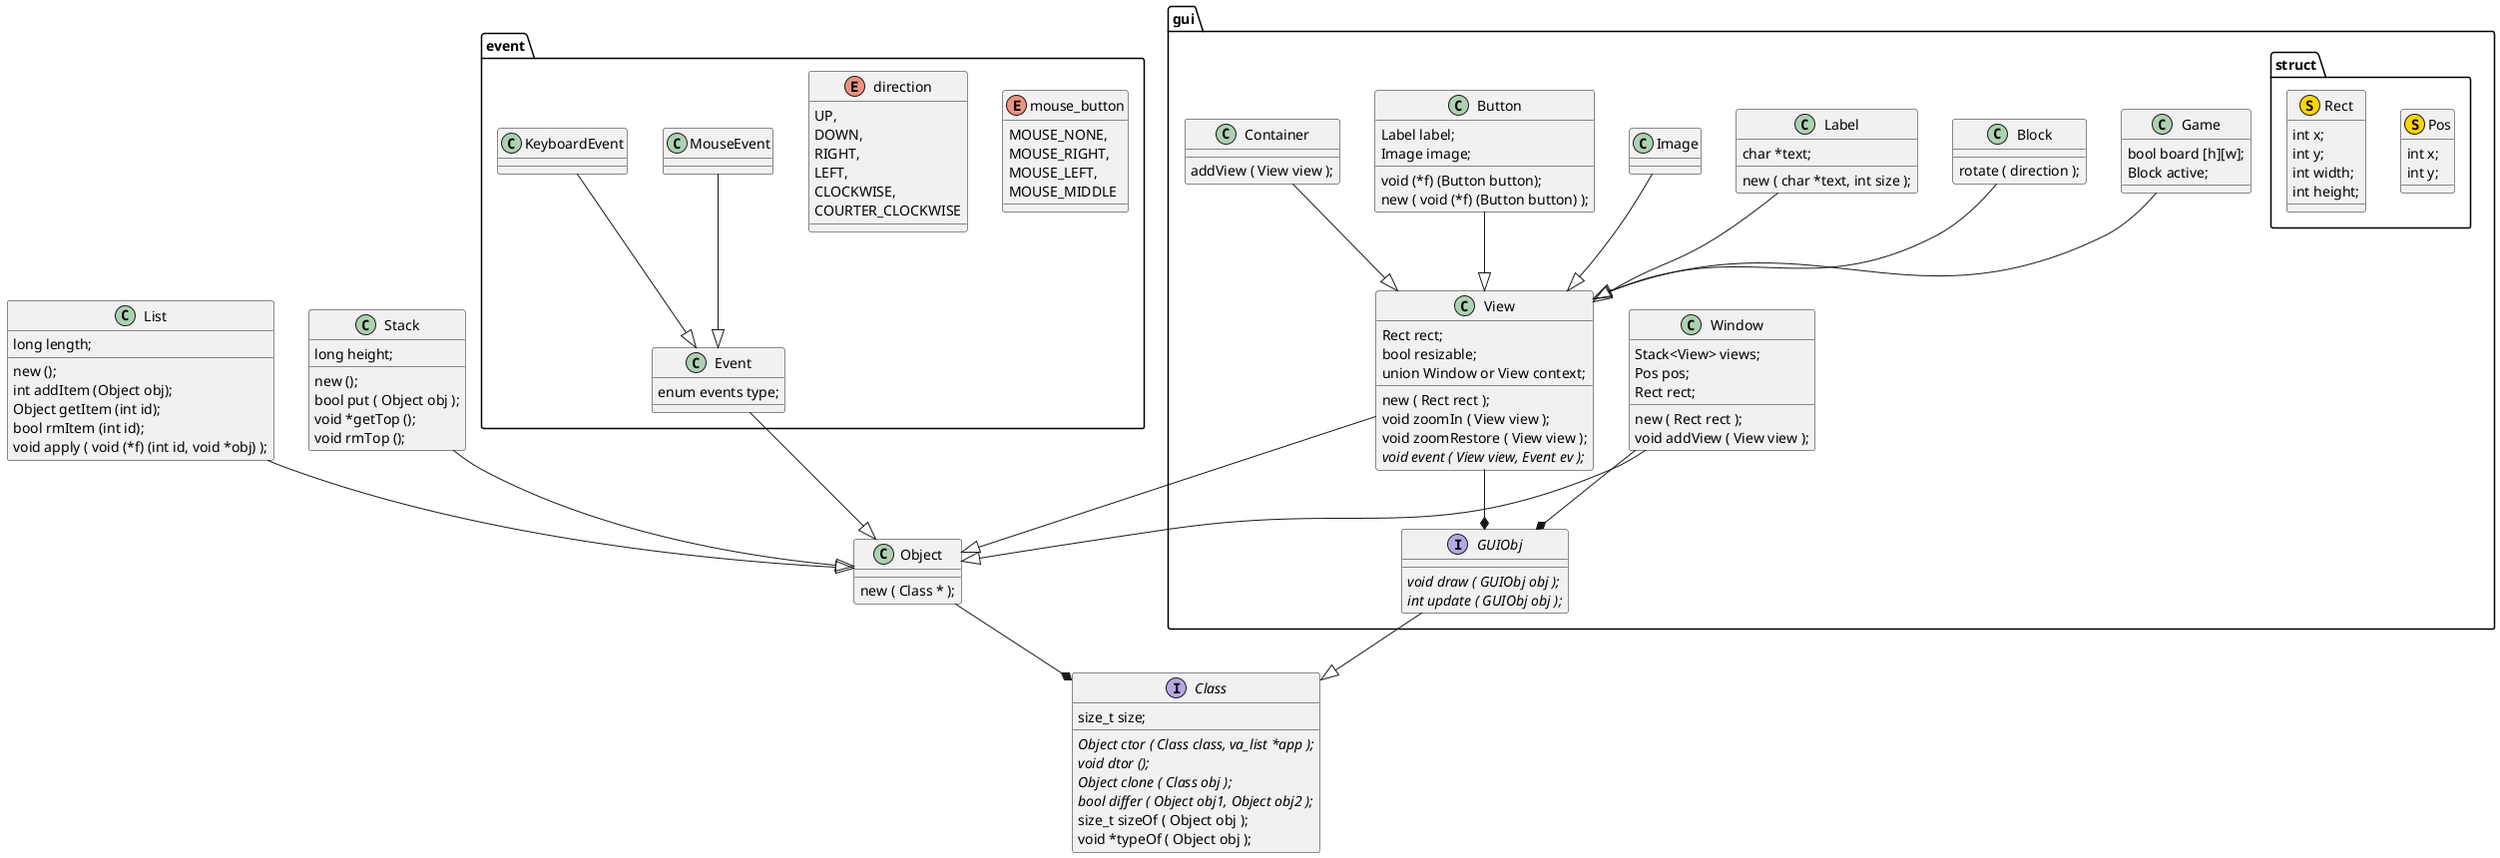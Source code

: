 @startuml
'scale 2.0

'skinparam handwritten true
skinparam defaultFontName Monospace
skinparam classFontSize 18
skinparam defaultFontSize 14

interface Class {
	size_t size;
	{abstract} Object ctor ( Class class, va_list *app );
	{abstract} void dtor ();
	{abstract} Object clone ( Class obj );
	{abstract} bool differ ( Object obj1, Object obj2 );
	size_t sizeOf ( Object obj );
	void *typeOf ( Object obj );
}

class Object {
	new ( Class * );
}
class List {
	long length;
	new ();
	int addItem (Object obj);
	Object getItem (int id);
	bool rmItem (int id);
	void apply ( void (*f) (int id, void *obj) );
}
class Stack {
	long height;
	new ();
	bool put ( Object obj );
	void *getTop ();
	void rmTop ();
}

package event {
	enum mouse_button {
		MOUSE_NONE,
		MOUSE_RIGHT,
		MOUSE_LEFT,
		MOUSE_MIDDLE
	}
	enum direction {
		UP,
		DOWN,
		RIGHT,
		LEFT,
		CLOCKWISE,
		COURTER_CLOCKWISE
	}
	class Event {
		enum events type;
	}
	class MouseEvent {
		
	}
	class KeyboardEvent {
	}
}
package gui {
	package "struct" {
		class Pos <<(S,#fcd40a)>> {
			int x;
			int y;
		}
		class Rect <<(S,#fcd40a)>> {
			int x;
			int y;
			int width;
			int height;
		}
	}

	interface GUIObj {
		{abstract} void draw ( GUIObj obj );
		{abstract} int update ( GUIObj obj );
	}
	class Window {
		Stack<View> views;
		Pos pos;
		Rect rect;
		new ( Rect rect );
		void addView ( View view );
	}
	class View {
		Rect rect;
		bool resizable;
		union Window or View context;
		new ( Rect rect );
		void zoomIn ( View view );
		void zoomRestore ( View view );
		{abstract} void event ( View view, Event ev );
	}
	class Label {
		char *text;
		new ( char *text, int size );
	}
	class Image {
	}
	class Button {
		Label label;
		Image image;
		void (*f) (Button button);
		new ( void (*f) (Button button) );
	}
	class Container {
		addView ( View view );
	}
	class Game {
		bool board [h][w];
		Block active;
	}
	class Block {
		rotate ( direction );
	}
}

Object --* Class

List --|> Object
Stack --|> Object

GUIObj --|> Class

Event --|> Object
MouseEvent --|> Event
KeyboardEvent --|> Event

Window --* GUIObj
Window --|> Object
View --* GUIObj
View --|> Object

Game --|> View
Block --|> View
Container	--|> View

Label --|> View
Button --|> View
Image --|> View

@enduml
